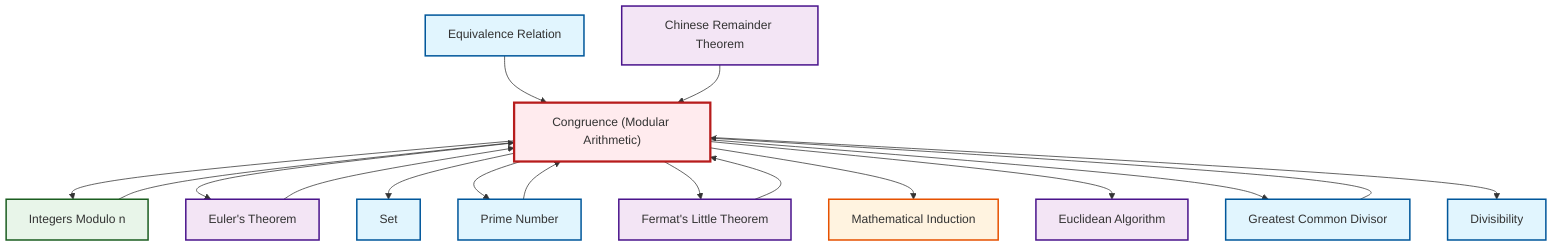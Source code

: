 graph TD
    classDef definition fill:#e1f5fe,stroke:#01579b,stroke-width:2px
    classDef theorem fill:#f3e5f5,stroke:#4a148c,stroke-width:2px
    classDef axiom fill:#fff3e0,stroke:#e65100,stroke-width:2px
    classDef example fill:#e8f5e9,stroke:#1b5e20,stroke-width:2px
    classDef current fill:#ffebee,stroke:#b71c1c,stroke-width:3px
    thm-euclidean-algorithm["Euclidean Algorithm"]:::theorem
    def-equivalence-relation["Equivalence Relation"]:::definition
    ax-induction["Mathematical Induction"]:::axiom
    def-gcd["Greatest Common Divisor"]:::definition
    def-congruence["Congruence (Modular Arithmetic)"]:::definition
    thm-chinese-remainder["Chinese Remainder Theorem"]:::theorem
    thm-fermat-little["Fermat's Little Theorem"]:::theorem
    def-set["Set"]:::definition
    thm-euler["Euler's Theorem"]:::theorem
    ex-quotient-integers-mod-n["Integers Modulo n"]:::example
    def-divisibility["Divisibility"]:::definition
    def-prime["Prime Number"]:::definition
    def-congruence --> ex-quotient-integers-mod-n
    thm-euler --> def-congruence
    def-equivalence-relation --> def-congruence
    def-congruence --> thm-euler
    thm-chinese-remainder --> def-congruence
    thm-fermat-little --> def-congruence
    def-congruence --> def-set
    def-congruence --> def-prime
    def-gcd --> def-congruence
    def-congruence --> thm-fermat-little
    def-prime --> def-congruence
    def-congruence --> ax-induction
    def-congruence --> thm-euclidean-algorithm
    def-congruence --> def-gcd
    def-congruence --> def-divisibility
    ex-quotient-integers-mod-n --> def-congruence
    class def-congruence current